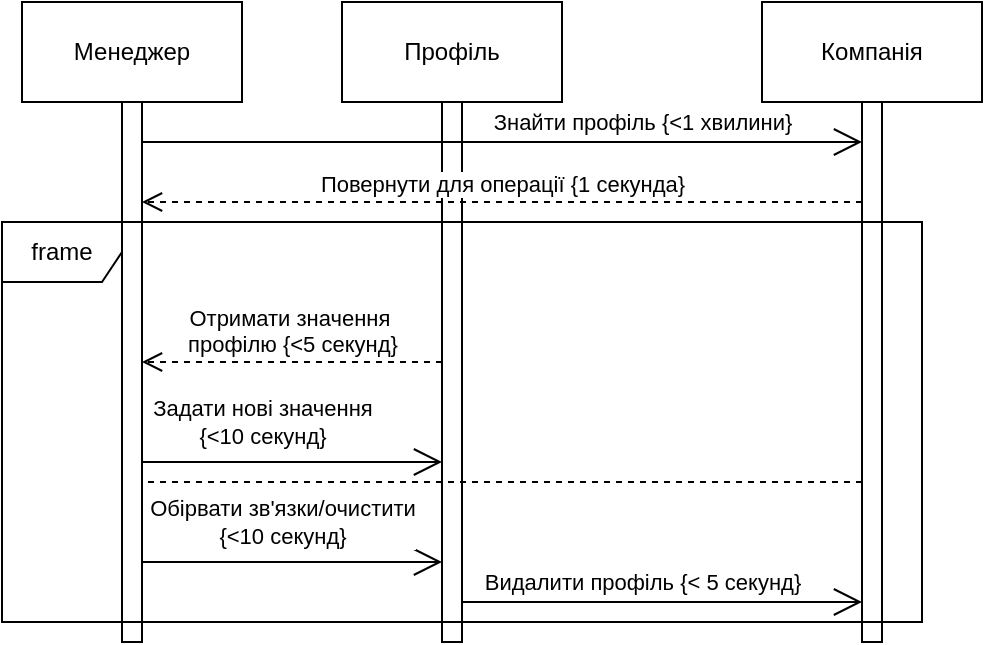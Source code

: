 <mxfile version="24.3.1" type="github">
  <diagram name="Сторінка-1" id="4yuRG69Y8J3sjxrQUflu">
    <mxGraphModel dx="1105" dy="558" grid="1" gridSize="10" guides="1" tooltips="1" connect="1" arrows="1" fold="1" page="1" pageScale="1" pageWidth="827" pageHeight="1169" math="0" shadow="0">
      <root>
        <mxCell id="0" />
        <mxCell id="1" parent="0" />
        <mxCell id="FoRWh7pk5hB0Fc30gD0U-1" value="" style="html=1;points=[[0,0,0,0,5],[0,1,0,0,-5],[1,0,0,0,5],[1,1,0,0,-5]];perimeter=orthogonalPerimeter;outlineConnect=0;targetShapes=umlLifeline;portConstraint=eastwest;newEdgeStyle={&quot;curved&quot;:0,&quot;rounded&quot;:0};" vertex="1" parent="1">
          <mxGeometry x="120" y="250" width="10" height="280" as="geometry" />
        </mxCell>
        <mxCell id="FoRWh7pk5hB0Fc30gD0U-2" value="Менеджер" style="html=1;whiteSpace=wrap;" vertex="1" parent="1">
          <mxGeometry x="70" y="210" width="110" height="50" as="geometry" />
        </mxCell>
        <mxCell id="FoRWh7pk5hB0Fc30gD0U-3" value="" style="html=1;points=[[0,0,0,0,5],[0,1,0,0,-5],[1,0,0,0,5],[1,1,0,0,-5]];perimeter=orthogonalPerimeter;outlineConnect=0;targetShapes=umlLifeline;portConstraint=eastwest;newEdgeStyle={&quot;curved&quot;:0,&quot;rounded&quot;:0};" vertex="1" parent="1">
          <mxGeometry x="280" y="260" width="10" height="270" as="geometry" />
        </mxCell>
        <mxCell id="FoRWh7pk5hB0Fc30gD0U-4" value="Профіль" style="html=1;whiteSpace=wrap;" vertex="1" parent="1">
          <mxGeometry x="230" y="210" width="110" height="50" as="geometry" />
        </mxCell>
        <mxCell id="FoRWh7pk5hB0Fc30gD0U-5" value="" style="html=1;points=[[0,0,0,0,5],[0,1,0,0,-5],[1,0,0,0,5],[1,1,0,0,-5]];perimeter=orthogonalPerimeter;outlineConnect=0;targetShapes=umlLifeline;portConstraint=eastwest;newEdgeStyle={&quot;curved&quot;:0,&quot;rounded&quot;:0};" vertex="1" parent="1">
          <mxGeometry x="490" y="260" width="10" height="270" as="geometry" />
        </mxCell>
        <mxCell id="FoRWh7pk5hB0Fc30gD0U-6" value="Компанія" style="html=1;whiteSpace=wrap;" vertex="1" parent="1">
          <mxGeometry x="440" y="210" width="110" height="50" as="geometry" />
        </mxCell>
        <mxCell id="FoRWh7pk5hB0Fc30gD0U-7" value="" style="endArrow=open;endFill=1;endSize=12;html=1;rounded=0;" edge="1" parent="1">
          <mxGeometry width="160" relative="1" as="geometry">
            <mxPoint x="130" y="280" as="sourcePoint" />
            <mxPoint x="490" y="280" as="targetPoint" />
            <Array as="points">
              <mxPoint x="270" y="280" />
              <mxPoint x="310" y="280" />
            </Array>
          </mxGeometry>
        </mxCell>
        <mxCell id="FoRWh7pk5hB0Fc30gD0U-8" value="Знайти профіль {&amp;lt;1 хвилини}" style="edgeLabel;html=1;align=center;verticalAlign=middle;resizable=0;points=[];" vertex="1" connectable="0" parent="FoRWh7pk5hB0Fc30gD0U-7">
          <mxGeometry x="0.24" y="3" relative="1" as="geometry">
            <mxPoint x="27" y="-7" as="offset" />
          </mxGeometry>
        </mxCell>
        <mxCell id="FoRWh7pk5hB0Fc30gD0U-9" value="" style="endArrow=open;endFill=1;endSize=12;html=1;rounded=0;" edge="1" parent="1">
          <mxGeometry width="160" relative="1" as="geometry">
            <mxPoint x="130" y="440" as="sourcePoint" />
            <mxPoint x="280" y="440" as="targetPoint" />
          </mxGeometry>
        </mxCell>
        <mxCell id="FoRWh7pk5hB0Fc30gD0U-10" value="Задати нові значення&lt;div&gt;{&amp;lt;10 секунд}&lt;/div&gt;" style="edgeLabel;html=1;align=center;verticalAlign=middle;resizable=0;points=[];" vertex="1" connectable="0" parent="FoRWh7pk5hB0Fc30gD0U-9">
          <mxGeometry x="-0.465" y="-1" relative="1" as="geometry">
            <mxPoint x="20" y="-21" as="offset" />
          </mxGeometry>
        </mxCell>
        <mxCell id="FoRWh7pk5hB0Fc30gD0U-11" value="Отримати значення&amp;nbsp;&lt;div&gt;профілю {&amp;lt;5 секунд}&lt;/div&gt;" style="html=1;verticalAlign=bottom;endArrow=open;dashed=1;endSize=8;curved=0;rounded=0;" edge="1" parent="1">
          <mxGeometry relative="1" as="geometry">
            <mxPoint x="280" y="390" as="sourcePoint" />
            <mxPoint x="130" y="390" as="targetPoint" />
            <Array as="points">
              <mxPoint x="200" y="390" />
            </Array>
          </mxGeometry>
        </mxCell>
        <mxCell id="FoRWh7pk5hB0Fc30gD0U-12" value="frame" style="shape=umlFrame;whiteSpace=wrap;html=1;pointerEvents=0;" vertex="1" parent="1">
          <mxGeometry x="60" y="320" width="460" height="200" as="geometry" />
        </mxCell>
        <mxCell id="FoRWh7pk5hB0Fc30gD0U-13" value="" style="html=1;verticalAlign=bottom;endArrow=none;dashed=1;endSize=8;curved=0;rounded=0;endFill=0;" edge="1" parent="1" source="FoRWh7pk5hB0Fc30gD0U-5">
          <mxGeometry relative="1" as="geometry">
            <mxPoint x="210" y="450" as="sourcePoint" />
            <mxPoint x="130" y="450" as="targetPoint" />
          </mxGeometry>
        </mxCell>
        <mxCell id="FoRWh7pk5hB0Fc30gD0U-14" value="Повернути для операції {1 секунда}" style="html=1;verticalAlign=bottom;endArrow=open;dashed=1;endSize=8;curved=0;rounded=0;" edge="1" parent="1">
          <mxGeometry relative="1" as="geometry">
            <mxPoint x="490" y="310" as="sourcePoint" />
            <mxPoint x="130" y="310" as="targetPoint" />
          </mxGeometry>
        </mxCell>
        <mxCell id="FoRWh7pk5hB0Fc30gD0U-15" value="" style="endArrow=open;endFill=1;endSize=12;html=1;rounded=0;" edge="1" parent="1">
          <mxGeometry width="160" relative="1" as="geometry">
            <mxPoint x="130" y="490" as="sourcePoint" />
            <mxPoint x="280" y="490" as="targetPoint" />
          </mxGeometry>
        </mxCell>
        <mxCell id="FoRWh7pk5hB0Fc30gD0U-16" value="Обірвати зв&#39;язки/очистити&lt;div&gt;{&amp;lt;10 секунд}&lt;/div&gt;" style="edgeLabel;html=1;align=center;verticalAlign=middle;resizable=0;points=[];" vertex="1" connectable="0" parent="FoRWh7pk5hB0Fc30gD0U-15">
          <mxGeometry x="-0.465" y="-1" relative="1" as="geometry">
            <mxPoint x="30" y="-21" as="offset" />
          </mxGeometry>
        </mxCell>
        <mxCell id="FoRWh7pk5hB0Fc30gD0U-17" value="" style="endArrow=open;endFill=1;endSize=12;html=1;rounded=0;" edge="1" parent="1" source="FoRWh7pk5hB0Fc30gD0U-3">
          <mxGeometry width="160" relative="1" as="geometry">
            <mxPoint x="130" y="510.0" as="sourcePoint" />
            <mxPoint x="490" y="510.0" as="targetPoint" />
          </mxGeometry>
        </mxCell>
        <mxCell id="FoRWh7pk5hB0Fc30gD0U-19" value="Видалити профіль {&amp;lt; 5 секунд}" style="edgeLabel;html=1;align=center;verticalAlign=middle;resizable=0;points=[];" vertex="1" connectable="0" parent="FoRWh7pk5hB0Fc30gD0U-17">
          <mxGeometry x="-0.219" relative="1" as="geometry">
            <mxPoint x="12" y="-10" as="offset" />
          </mxGeometry>
        </mxCell>
      </root>
    </mxGraphModel>
  </diagram>
</mxfile>

